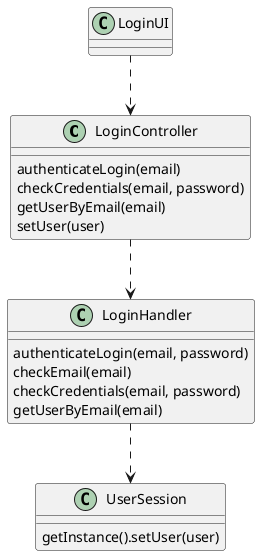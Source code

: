 @startuml

class LoginController {
  authenticateLogin(email)
  checkCredentials(email, password)
  getUserByEmail(email)
  setUser(user)
}


class LoginUI {
}

class UserSession {
getInstance().setUser(user)
}


class LoginHandler {
  authenticateLogin(email, password)
  checkEmail(email)
  checkCredentials(email, password)
  getUserByEmail(email)
}

LoginUI ..> LoginController
LoginController ..> LoginHandler
LoginHandler ..> UserSession


@enduml